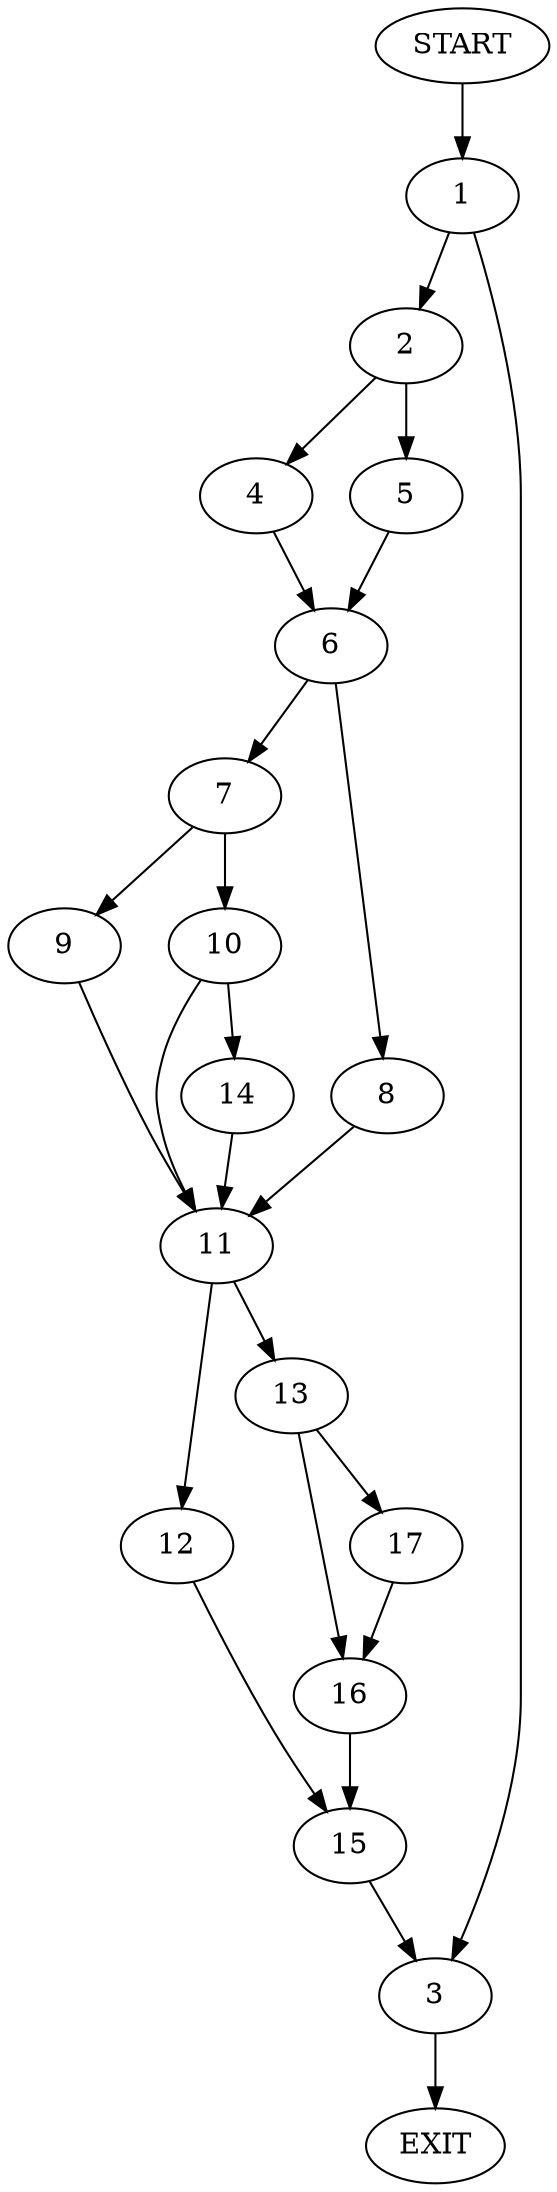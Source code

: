 digraph {
0 [label="START"]
18 [label="EXIT"]
0 -> 1
1 -> 2
1 -> 3
2 -> 4
2 -> 5
3 -> 18
4 -> 6
5 -> 6
6 -> 7
6 -> 8
7 -> 9
7 -> 10
8 -> 11
11 -> 12
11 -> 13
9 -> 11
10 -> 11
10 -> 14
14 -> 11
12 -> 15
13 -> 16
13 -> 17
16 -> 15
17 -> 16
15 -> 3
}
